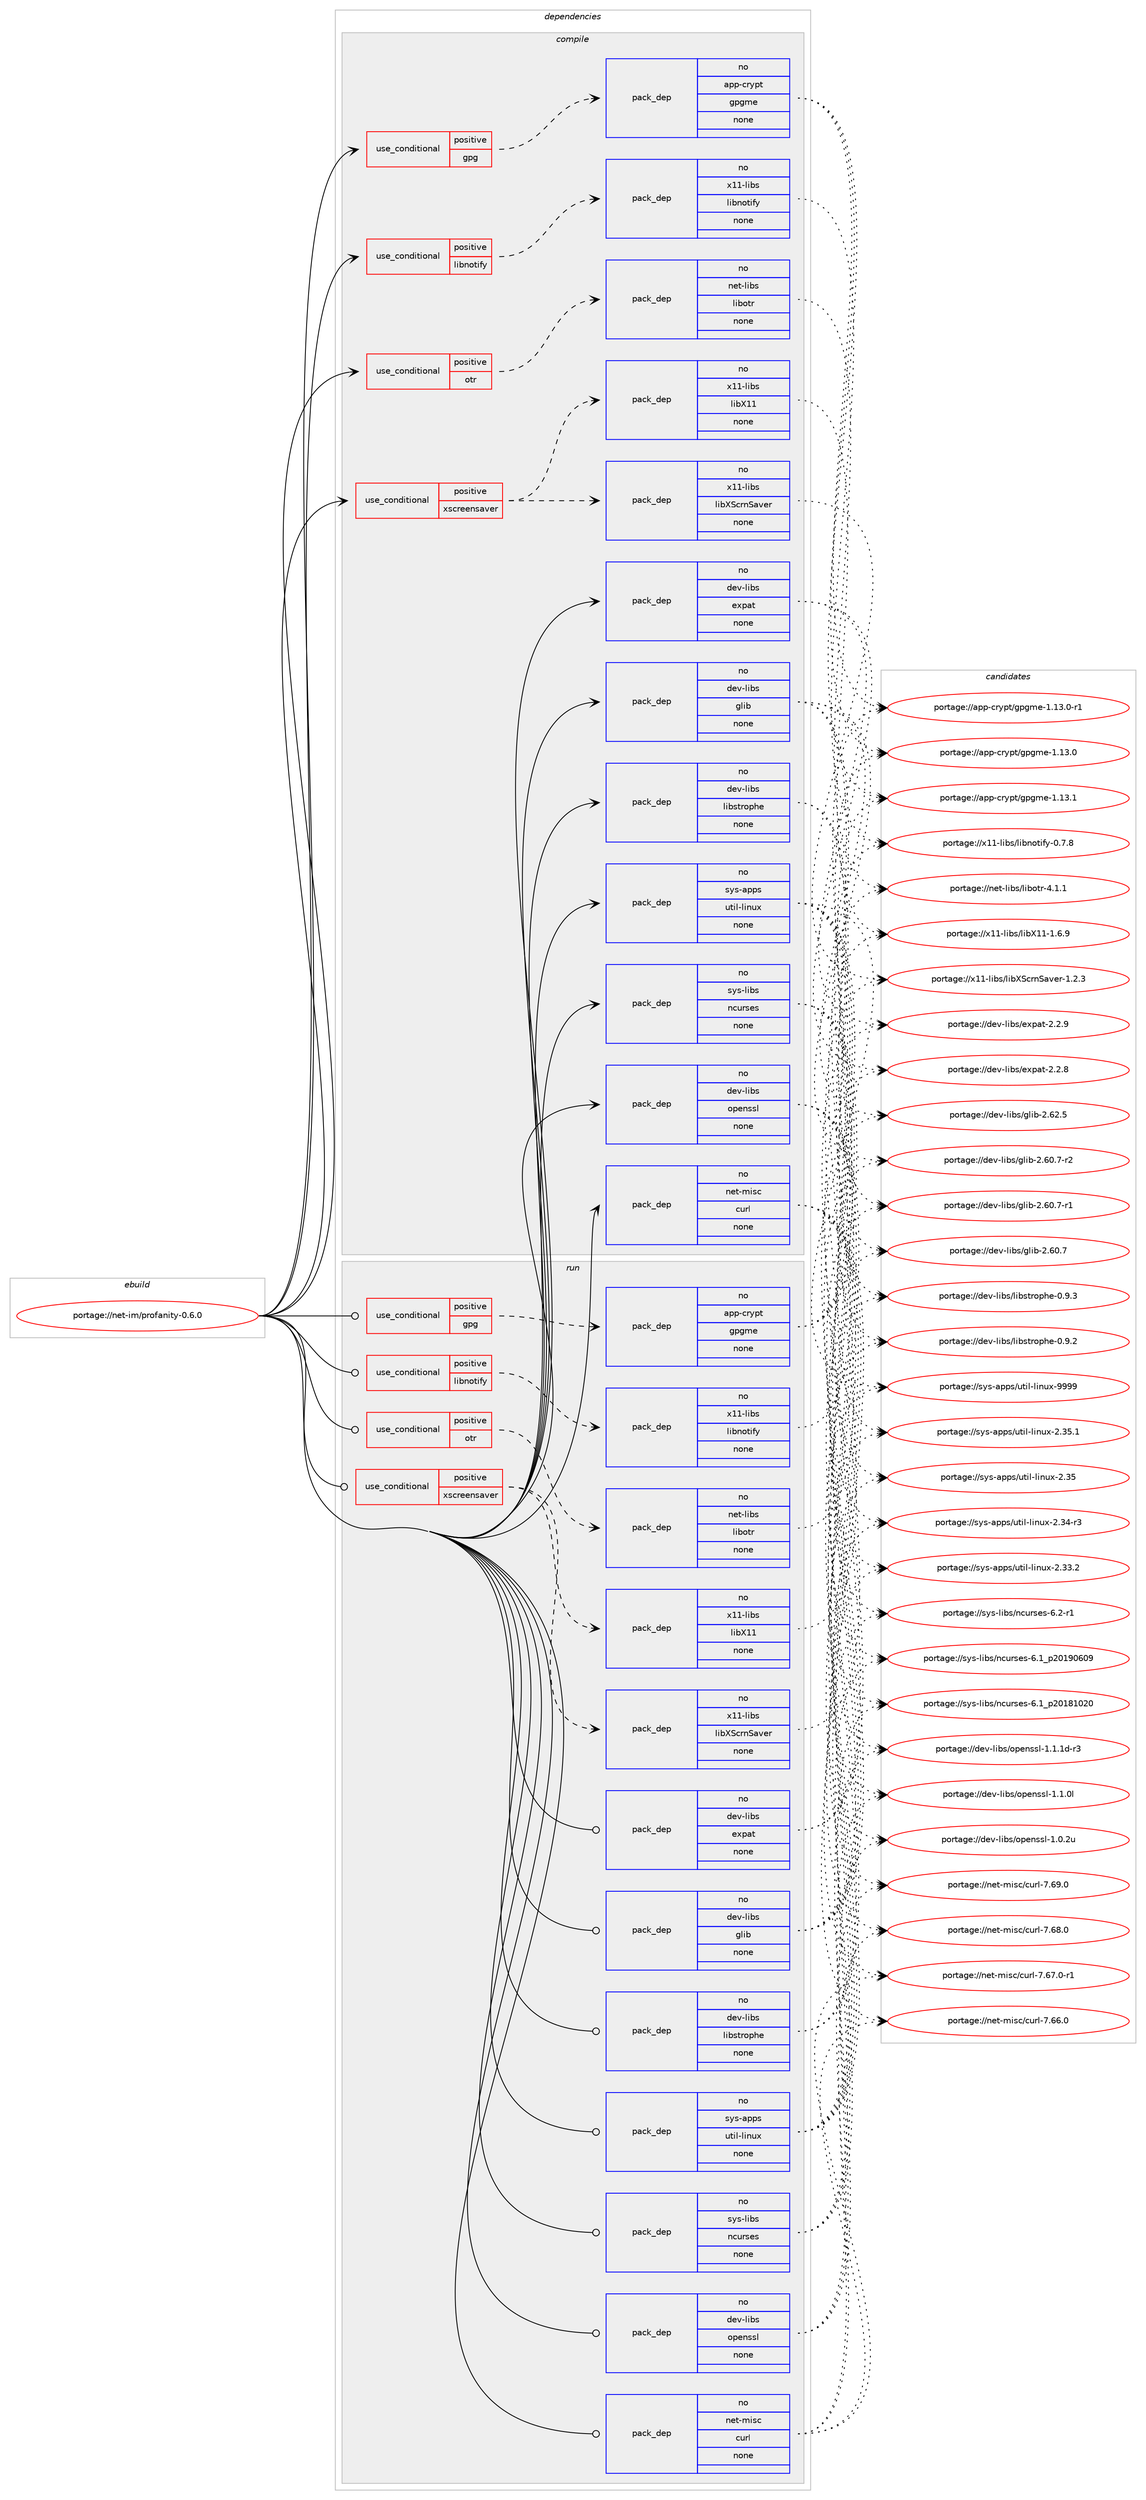 digraph prolog {

# *************
# Graph options
# *************

newrank=true;
concentrate=true;
compound=true;
graph [rankdir=LR,fontname=Helvetica,fontsize=10,ranksep=1.5];#, ranksep=2.5, nodesep=0.2];
edge  [arrowhead=vee];
node  [fontname=Helvetica,fontsize=10];

# **********
# The ebuild
# **********

subgraph cluster_leftcol {
color=gray;
rank=same;
label=<<i>ebuild</i>>;
id [label="portage://net-im/profanity-0.6.0", color=red, width=4, href="../net-im/profanity-0.6.0.svg"];
}

# ****************
# The dependencies
# ****************

subgraph cluster_midcol {
color=gray;
label=<<i>dependencies</i>>;
subgraph cluster_compile {
fillcolor="#eeeeee";
style=filled;
label=<<i>compile</i>>;
subgraph cond4372 {
dependency25371 [label=<<TABLE BORDER="0" CELLBORDER="1" CELLSPACING="0" CELLPADDING="4"><TR><TD ROWSPAN="3" CELLPADDING="10">use_conditional</TD></TR><TR><TD>positive</TD></TR><TR><TD>gpg</TD></TR></TABLE>>, shape=none, color=red];
subgraph pack20617 {
dependency25372 [label=<<TABLE BORDER="0" CELLBORDER="1" CELLSPACING="0" CELLPADDING="4" WIDTH="220"><TR><TD ROWSPAN="6" CELLPADDING="30">pack_dep</TD></TR><TR><TD WIDTH="110">no</TD></TR><TR><TD>app-crypt</TD></TR><TR><TD>gpgme</TD></TR><TR><TD>none</TD></TR><TR><TD></TD></TR></TABLE>>, shape=none, color=blue];
}
dependency25371:e -> dependency25372:w [weight=20,style="dashed",arrowhead="vee"];
}
id:e -> dependency25371:w [weight=20,style="solid",arrowhead="vee"];
subgraph cond4373 {
dependency25373 [label=<<TABLE BORDER="0" CELLBORDER="1" CELLSPACING="0" CELLPADDING="4"><TR><TD ROWSPAN="3" CELLPADDING="10">use_conditional</TD></TR><TR><TD>positive</TD></TR><TR><TD>libnotify</TD></TR></TABLE>>, shape=none, color=red];
subgraph pack20618 {
dependency25374 [label=<<TABLE BORDER="0" CELLBORDER="1" CELLSPACING="0" CELLPADDING="4" WIDTH="220"><TR><TD ROWSPAN="6" CELLPADDING="30">pack_dep</TD></TR><TR><TD WIDTH="110">no</TD></TR><TR><TD>x11-libs</TD></TR><TR><TD>libnotify</TD></TR><TR><TD>none</TD></TR><TR><TD></TD></TR></TABLE>>, shape=none, color=blue];
}
dependency25373:e -> dependency25374:w [weight=20,style="dashed",arrowhead="vee"];
}
id:e -> dependency25373:w [weight=20,style="solid",arrowhead="vee"];
subgraph cond4374 {
dependency25375 [label=<<TABLE BORDER="0" CELLBORDER="1" CELLSPACING="0" CELLPADDING="4"><TR><TD ROWSPAN="3" CELLPADDING="10">use_conditional</TD></TR><TR><TD>positive</TD></TR><TR><TD>otr</TD></TR></TABLE>>, shape=none, color=red];
subgraph pack20619 {
dependency25376 [label=<<TABLE BORDER="0" CELLBORDER="1" CELLSPACING="0" CELLPADDING="4" WIDTH="220"><TR><TD ROWSPAN="6" CELLPADDING="30">pack_dep</TD></TR><TR><TD WIDTH="110">no</TD></TR><TR><TD>net-libs</TD></TR><TR><TD>libotr</TD></TR><TR><TD>none</TD></TR><TR><TD></TD></TR></TABLE>>, shape=none, color=blue];
}
dependency25375:e -> dependency25376:w [weight=20,style="dashed",arrowhead="vee"];
}
id:e -> dependency25375:w [weight=20,style="solid",arrowhead="vee"];
subgraph cond4375 {
dependency25377 [label=<<TABLE BORDER="0" CELLBORDER="1" CELLSPACING="0" CELLPADDING="4"><TR><TD ROWSPAN="3" CELLPADDING="10">use_conditional</TD></TR><TR><TD>positive</TD></TR><TR><TD>xscreensaver</TD></TR></TABLE>>, shape=none, color=red];
subgraph pack20620 {
dependency25378 [label=<<TABLE BORDER="0" CELLBORDER="1" CELLSPACING="0" CELLPADDING="4" WIDTH="220"><TR><TD ROWSPAN="6" CELLPADDING="30">pack_dep</TD></TR><TR><TD WIDTH="110">no</TD></TR><TR><TD>x11-libs</TD></TR><TR><TD>libXScrnSaver</TD></TR><TR><TD>none</TD></TR><TR><TD></TD></TR></TABLE>>, shape=none, color=blue];
}
dependency25377:e -> dependency25378:w [weight=20,style="dashed",arrowhead="vee"];
subgraph pack20621 {
dependency25379 [label=<<TABLE BORDER="0" CELLBORDER="1" CELLSPACING="0" CELLPADDING="4" WIDTH="220"><TR><TD ROWSPAN="6" CELLPADDING="30">pack_dep</TD></TR><TR><TD WIDTH="110">no</TD></TR><TR><TD>x11-libs</TD></TR><TR><TD>libX11</TD></TR><TR><TD>none</TD></TR><TR><TD></TD></TR></TABLE>>, shape=none, color=blue];
}
dependency25377:e -> dependency25379:w [weight=20,style="dashed",arrowhead="vee"];
}
id:e -> dependency25377:w [weight=20,style="solid",arrowhead="vee"];
subgraph pack20622 {
dependency25380 [label=<<TABLE BORDER="0" CELLBORDER="1" CELLSPACING="0" CELLPADDING="4" WIDTH="220"><TR><TD ROWSPAN="6" CELLPADDING="30">pack_dep</TD></TR><TR><TD WIDTH="110">no</TD></TR><TR><TD>dev-libs</TD></TR><TR><TD>expat</TD></TR><TR><TD>none</TD></TR><TR><TD></TD></TR></TABLE>>, shape=none, color=blue];
}
id:e -> dependency25380:w [weight=20,style="solid",arrowhead="vee"];
subgraph pack20623 {
dependency25381 [label=<<TABLE BORDER="0" CELLBORDER="1" CELLSPACING="0" CELLPADDING="4" WIDTH="220"><TR><TD ROWSPAN="6" CELLPADDING="30">pack_dep</TD></TR><TR><TD WIDTH="110">no</TD></TR><TR><TD>dev-libs</TD></TR><TR><TD>glib</TD></TR><TR><TD>none</TD></TR><TR><TD></TD></TR></TABLE>>, shape=none, color=blue];
}
id:e -> dependency25381:w [weight=20,style="solid",arrowhead="vee"];
subgraph pack20624 {
dependency25382 [label=<<TABLE BORDER="0" CELLBORDER="1" CELLSPACING="0" CELLPADDING="4" WIDTH="220"><TR><TD ROWSPAN="6" CELLPADDING="30">pack_dep</TD></TR><TR><TD WIDTH="110">no</TD></TR><TR><TD>dev-libs</TD></TR><TR><TD>libstrophe</TD></TR><TR><TD>none</TD></TR><TR><TD></TD></TR></TABLE>>, shape=none, color=blue];
}
id:e -> dependency25382:w [weight=20,style="solid",arrowhead="vee"];
subgraph pack20625 {
dependency25383 [label=<<TABLE BORDER="0" CELLBORDER="1" CELLSPACING="0" CELLPADDING="4" WIDTH="220"><TR><TD ROWSPAN="6" CELLPADDING="30">pack_dep</TD></TR><TR><TD WIDTH="110">no</TD></TR><TR><TD>dev-libs</TD></TR><TR><TD>openssl</TD></TR><TR><TD>none</TD></TR><TR><TD></TD></TR></TABLE>>, shape=none, color=blue];
}
id:e -> dependency25383:w [weight=20,style="solid",arrowhead="vee"];
subgraph pack20626 {
dependency25384 [label=<<TABLE BORDER="0" CELLBORDER="1" CELLSPACING="0" CELLPADDING="4" WIDTH="220"><TR><TD ROWSPAN="6" CELLPADDING="30">pack_dep</TD></TR><TR><TD WIDTH="110">no</TD></TR><TR><TD>net-misc</TD></TR><TR><TD>curl</TD></TR><TR><TD>none</TD></TR><TR><TD></TD></TR></TABLE>>, shape=none, color=blue];
}
id:e -> dependency25384:w [weight=20,style="solid",arrowhead="vee"];
subgraph pack20627 {
dependency25385 [label=<<TABLE BORDER="0" CELLBORDER="1" CELLSPACING="0" CELLPADDING="4" WIDTH="220"><TR><TD ROWSPAN="6" CELLPADDING="30">pack_dep</TD></TR><TR><TD WIDTH="110">no</TD></TR><TR><TD>sys-apps</TD></TR><TR><TD>util-linux</TD></TR><TR><TD>none</TD></TR><TR><TD></TD></TR></TABLE>>, shape=none, color=blue];
}
id:e -> dependency25385:w [weight=20,style="solid",arrowhead="vee"];
subgraph pack20628 {
dependency25386 [label=<<TABLE BORDER="0" CELLBORDER="1" CELLSPACING="0" CELLPADDING="4" WIDTH="220"><TR><TD ROWSPAN="6" CELLPADDING="30">pack_dep</TD></TR><TR><TD WIDTH="110">no</TD></TR><TR><TD>sys-libs</TD></TR><TR><TD>ncurses</TD></TR><TR><TD>none</TD></TR><TR><TD></TD></TR></TABLE>>, shape=none, color=blue];
}
id:e -> dependency25386:w [weight=20,style="solid",arrowhead="vee"];
}
subgraph cluster_compileandrun {
fillcolor="#eeeeee";
style=filled;
label=<<i>compile and run</i>>;
}
subgraph cluster_run {
fillcolor="#eeeeee";
style=filled;
label=<<i>run</i>>;
subgraph cond4376 {
dependency25387 [label=<<TABLE BORDER="0" CELLBORDER="1" CELLSPACING="0" CELLPADDING="4"><TR><TD ROWSPAN="3" CELLPADDING="10">use_conditional</TD></TR><TR><TD>positive</TD></TR><TR><TD>gpg</TD></TR></TABLE>>, shape=none, color=red];
subgraph pack20629 {
dependency25388 [label=<<TABLE BORDER="0" CELLBORDER="1" CELLSPACING="0" CELLPADDING="4" WIDTH="220"><TR><TD ROWSPAN="6" CELLPADDING="30">pack_dep</TD></TR><TR><TD WIDTH="110">no</TD></TR><TR><TD>app-crypt</TD></TR><TR><TD>gpgme</TD></TR><TR><TD>none</TD></TR><TR><TD></TD></TR></TABLE>>, shape=none, color=blue];
}
dependency25387:e -> dependency25388:w [weight=20,style="dashed",arrowhead="vee"];
}
id:e -> dependency25387:w [weight=20,style="solid",arrowhead="odot"];
subgraph cond4377 {
dependency25389 [label=<<TABLE BORDER="0" CELLBORDER="1" CELLSPACING="0" CELLPADDING="4"><TR><TD ROWSPAN="3" CELLPADDING="10">use_conditional</TD></TR><TR><TD>positive</TD></TR><TR><TD>libnotify</TD></TR></TABLE>>, shape=none, color=red];
subgraph pack20630 {
dependency25390 [label=<<TABLE BORDER="0" CELLBORDER="1" CELLSPACING="0" CELLPADDING="4" WIDTH="220"><TR><TD ROWSPAN="6" CELLPADDING="30">pack_dep</TD></TR><TR><TD WIDTH="110">no</TD></TR><TR><TD>x11-libs</TD></TR><TR><TD>libnotify</TD></TR><TR><TD>none</TD></TR><TR><TD></TD></TR></TABLE>>, shape=none, color=blue];
}
dependency25389:e -> dependency25390:w [weight=20,style="dashed",arrowhead="vee"];
}
id:e -> dependency25389:w [weight=20,style="solid",arrowhead="odot"];
subgraph cond4378 {
dependency25391 [label=<<TABLE BORDER="0" CELLBORDER="1" CELLSPACING="0" CELLPADDING="4"><TR><TD ROWSPAN="3" CELLPADDING="10">use_conditional</TD></TR><TR><TD>positive</TD></TR><TR><TD>otr</TD></TR></TABLE>>, shape=none, color=red];
subgraph pack20631 {
dependency25392 [label=<<TABLE BORDER="0" CELLBORDER="1" CELLSPACING="0" CELLPADDING="4" WIDTH="220"><TR><TD ROWSPAN="6" CELLPADDING="30">pack_dep</TD></TR><TR><TD WIDTH="110">no</TD></TR><TR><TD>net-libs</TD></TR><TR><TD>libotr</TD></TR><TR><TD>none</TD></TR><TR><TD></TD></TR></TABLE>>, shape=none, color=blue];
}
dependency25391:e -> dependency25392:w [weight=20,style="dashed",arrowhead="vee"];
}
id:e -> dependency25391:w [weight=20,style="solid",arrowhead="odot"];
subgraph cond4379 {
dependency25393 [label=<<TABLE BORDER="0" CELLBORDER="1" CELLSPACING="0" CELLPADDING="4"><TR><TD ROWSPAN="3" CELLPADDING="10">use_conditional</TD></TR><TR><TD>positive</TD></TR><TR><TD>xscreensaver</TD></TR></TABLE>>, shape=none, color=red];
subgraph pack20632 {
dependency25394 [label=<<TABLE BORDER="0" CELLBORDER="1" CELLSPACING="0" CELLPADDING="4" WIDTH="220"><TR><TD ROWSPAN="6" CELLPADDING="30">pack_dep</TD></TR><TR><TD WIDTH="110">no</TD></TR><TR><TD>x11-libs</TD></TR><TR><TD>libXScrnSaver</TD></TR><TR><TD>none</TD></TR><TR><TD></TD></TR></TABLE>>, shape=none, color=blue];
}
dependency25393:e -> dependency25394:w [weight=20,style="dashed",arrowhead="vee"];
subgraph pack20633 {
dependency25395 [label=<<TABLE BORDER="0" CELLBORDER="1" CELLSPACING="0" CELLPADDING="4" WIDTH="220"><TR><TD ROWSPAN="6" CELLPADDING="30">pack_dep</TD></TR><TR><TD WIDTH="110">no</TD></TR><TR><TD>x11-libs</TD></TR><TR><TD>libX11</TD></TR><TR><TD>none</TD></TR><TR><TD></TD></TR></TABLE>>, shape=none, color=blue];
}
dependency25393:e -> dependency25395:w [weight=20,style="dashed",arrowhead="vee"];
}
id:e -> dependency25393:w [weight=20,style="solid",arrowhead="odot"];
subgraph pack20634 {
dependency25396 [label=<<TABLE BORDER="0" CELLBORDER="1" CELLSPACING="0" CELLPADDING="4" WIDTH="220"><TR><TD ROWSPAN="6" CELLPADDING="30">pack_dep</TD></TR><TR><TD WIDTH="110">no</TD></TR><TR><TD>dev-libs</TD></TR><TR><TD>expat</TD></TR><TR><TD>none</TD></TR><TR><TD></TD></TR></TABLE>>, shape=none, color=blue];
}
id:e -> dependency25396:w [weight=20,style="solid",arrowhead="odot"];
subgraph pack20635 {
dependency25397 [label=<<TABLE BORDER="0" CELLBORDER="1" CELLSPACING="0" CELLPADDING="4" WIDTH="220"><TR><TD ROWSPAN="6" CELLPADDING="30">pack_dep</TD></TR><TR><TD WIDTH="110">no</TD></TR><TR><TD>dev-libs</TD></TR><TR><TD>glib</TD></TR><TR><TD>none</TD></TR><TR><TD></TD></TR></TABLE>>, shape=none, color=blue];
}
id:e -> dependency25397:w [weight=20,style="solid",arrowhead="odot"];
subgraph pack20636 {
dependency25398 [label=<<TABLE BORDER="0" CELLBORDER="1" CELLSPACING="0" CELLPADDING="4" WIDTH="220"><TR><TD ROWSPAN="6" CELLPADDING="30">pack_dep</TD></TR><TR><TD WIDTH="110">no</TD></TR><TR><TD>dev-libs</TD></TR><TR><TD>libstrophe</TD></TR><TR><TD>none</TD></TR><TR><TD></TD></TR></TABLE>>, shape=none, color=blue];
}
id:e -> dependency25398:w [weight=20,style="solid",arrowhead="odot"];
subgraph pack20637 {
dependency25399 [label=<<TABLE BORDER="0" CELLBORDER="1" CELLSPACING="0" CELLPADDING="4" WIDTH="220"><TR><TD ROWSPAN="6" CELLPADDING="30">pack_dep</TD></TR><TR><TD WIDTH="110">no</TD></TR><TR><TD>dev-libs</TD></TR><TR><TD>openssl</TD></TR><TR><TD>none</TD></TR><TR><TD></TD></TR></TABLE>>, shape=none, color=blue];
}
id:e -> dependency25399:w [weight=20,style="solid",arrowhead="odot"];
subgraph pack20638 {
dependency25400 [label=<<TABLE BORDER="0" CELLBORDER="1" CELLSPACING="0" CELLPADDING="4" WIDTH="220"><TR><TD ROWSPAN="6" CELLPADDING="30">pack_dep</TD></TR><TR><TD WIDTH="110">no</TD></TR><TR><TD>net-misc</TD></TR><TR><TD>curl</TD></TR><TR><TD>none</TD></TR><TR><TD></TD></TR></TABLE>>, shape=none, color=blue];
}
id:e -> dependency25400:w [weight=20,style="solid",arrowhead="odot"];
subgraph pack20639 {
dependency25401 [label=<<TABLE BORDER="0" CELLBORDER="1" CELLSPACING="0" CELLPADDING="4" WIDTH="220"><TR><TD ROWSPAN="6" CELLPADDING="30">pack_dep</TD></TR><TR><TD WIDTH="110">no</TD></TR><TR><TD>sys-apps</TD></TR><TR><TD>util-linux</TD></TR><TR><TD>none</TD></TR><TR><TD></TD></TR></TABLE>>, shape=none, color=blue];
}
id:e -> dependency25401:w [weight=20,style="solid",arrowhead="odot"];
subgraph pack20640 {
dependency25402 [label=<<TABLE BORDER="0" CELLBORDER="1" CELLSPACING="0" CELLPADDING="4" WIDTH="220"><TR><TD ROWSPAN="6" CELLPADDING="30">pack_dep</TD></TR><TR><TD WIDTH="110">no</TD></TR><TR><TD>sys-libs</TD></TR><TR><TD>ncurses</TD></TR><TR><TD>none</TD></TR><TR><TD></TD></TR></TABLE>>, shape=none, color=blue];
}
id:e -> dependency25402:w [weight=20,style="solid",arrowhead="odot"];
}
}

# **************
# The candidates
# **************

subgraph cluster_choices {
rank=same;
color=gray;
label=<<i>candidates</i>>;

subgraph choice20617 {
color=black;
nodesep=1;
choice9711211245991141211121164710311210310910145494649514649 [label="portage://app-crypt/gpgme-1.13.1", color=red, width=4,href="../app-crypt/gpgme-1.13.1.svg"];
choice97112112459911412111211647103112103109101454946495146484511449 [label="portage://app-crypt/gpgme-1.13.0-r1", color=red, width=4,href="../app-crypt/gpgme-1.13.0-r1.svg"];
choice9711211245991141211121164710311210310910145494649514648 [label="portage://app-crypt/gpgme-1.13.0", color=red, width=4,href="../app-crypt/gpgme-1.13.0.svg"];
dependency25372:e -> choice9711211245991141211121164710311210310910145494649514649:w [style=dotted,weight="100"];
dependency25372:e -> choice97112112459911412111211647103112103109101454946495146484511449:w [style=dotted,weight="100"];
dependency25372:e -> choice9711211245991141211121164710311210310910145494649514648:w [style=dotted,weight="100"];
}
subgraph choice20618 {
color=black;
nodesep=1;
choice120494945108105981154710810598110111116105102121454846554656 [label="portage://x11-libs/libnotify-0.7.8", color=red, width=4,href="../x11-libs/libnotify-0.7.8.svg"];
dependency25374:e -> choice120494945108105981154710810598110111116105102121454846554656:w [style=dotted,weight="100"];
}
subgraph choice20619 {
color=black;
nodesep=1;
choice11010111645108105981154710810598111116114455246494649 [label="portage://net-libs/libotr-4.1.1", color=red, width=4,href="../net-libs/libotr-4.1.1.svg"];
dependency25376:e -> choice11010111645108105981154710810598111116114455246494649:w [style=dotted,weight="100"];
}
subgraph choice20620 {
color=black;
nodesep=1;
choice1204949451081059811547108105988883991141108397118101114454946504651 [label="portage://x11-libs/libXScrnSaver-1.2.3", color=red, width=4,href="../x11-libs/libXScrnSaver-1.2.3.svg"];
dependency25378:e -> choice1204949451081059811547108105988883991141108397118101114454946504651:w [style=dotted,weight="100"];
}
subgraph choice20621 {
color=black;
nodesep=1;
choice120494945108105981154710810598884949454946544657 [label="portage://x11-libs/libX11-1.6.9", color=red, width=4,href="../x11-libs/libX11-1.6.9.svg"];
dependency25379:e -> choice120494945108105981154710810598884949454946544657:w [style=dotted,weight="100"];
}
subgraph choice20622 {
color=black;
nodesep=1;
choice10010111845108105981154710112011297116455046504657 [label="portage://dev-libs/expat-2.2.9", color=red, width=4,href="../dev-libs/expat-2.2.9.svg"];
choice10010111845108105981154710112011297116455046504656 [label="portage://dev-libs/expat-2.2.8", color=red, width=4,href="../dev-libs/expat-2.2.8.svg"];
dependency25380:e -> choice10010111845108105981154710112011297116455046504657:w [style=dotted,weight="100"];
dependency25380:e -> choice10010111845108105981154710112011297116455046504656:w [style=dotted,weight="100"];
}
subgraph choice20623 {
color=black;
nodesep=1;
choice1001011184510810598115471031081059845504654504653 [label="portage://dev-libs/glib-2.62.5", color=red, width=4,href="../dev-libs/glib-2.62.5.svg"];
choice10010111845108105981154710310810598455046544846554511450 [label="portage://dev-libs/glib-2.60.7-r2", color=red, width=4,href="../dev-libs/glib-2.60.7-r2.svg"];
choice10010111845108105981154710310810598455046544846554511449 [label="portage://dev-libs/glib-2.60.7-r1", color=red, width=4,href="../dev-libs/glib-2.60.7-r1.svg"];
choice1001011184510810598115471031081059845504654484655 [label="portage://dev-libs/glib-2.60.7", color=red, width=4,href="../dev-libs/glib-2.60.7.svg"];
dependency25381:e -> choice1001011184510810598115471031081059845504654504653:w [style=dotted,weight="100"];
dependency25381:e -> choice10010111845108105981154710310810598455046544846554511450:w [style=dotted,weight="100"];
dependency25381:e -> choice10010111845108105981154710310810598455046544846554511449:w [style=dotted,weight="100"];
dependency25381:e -> choice1001011184510810598115471031081059845504654484655:w [style=dotted,weight="100"];
}
subgraph choice20624 {
color=black;
nodesep=1;
choice10010111845108105981154710810598115116114111112104101454846574651 [label="portage://dev-libs/libstrophe-0.9.3", color=red, width=4,href="../dev-libs/libstrophe-0.9.3.svg"];
choice10010111845108105981154710810598115116114111112104101454846574650 [label="portage://dev-libs/libstrophe-0.9.2", color=red, width=4,href="../dev-libs/libstrophe-0.9.2.svg"];
dependency25382:e -> choice10010111845108105981154710810598115116114111112104101454846574651:w [style=dotted,weight="100"];
dependency25382:e -> choice10010111845108105981154710810598115116114111112104101454846574650:w [style=dotted,weight="100"];
}
subgraph choice20625 {
color=black;
nodesep=1;
choice1001011184510810598115471111121011101151151084549464946491004511451 [label="portage://dev-libs/openssl-1.1.1d-r3", color=red, width=4,href="../dev-libs/openssl-1.1.1d-r3.svg"];
choice100101118451081059811547111112101110115115108454946494648108 [label="portage://dev-libs/openssl-1.1.0l", color=red, width=4,href="../dev-libs/openssl-1.1.0l.svg"];
choice100101118451081059811547111112101110115115108454946484650117 [label="portage://dev-libs/openssl-1.0.2u", color=red, width=4,href="../dev-libs/openssl-1.0.2u.svg"];
dependency25383:e -> choice1001011184510810598115471111121011101151151084549464946491004511451:w [style=dotted,weight="100"];
dependency25383:e -> choice100101118451081059811547111112101110115115108454946494648108:w [style=dotted,weight="100"];
dependency25383:e -> choice100101118451081059811547111112101110115115108454946484650117:w [style=dotted,weight="100"];
}
subgraph choice20626 {
color=black;
nodesep=1;
choice1101011164510910511599479911711410845554654574648 [label="portage://net-misc/curl-7.69.0", color=red, width=4,href="../net-misc/curl-7.69.0.svg"];
choice1101011164510910511599479911711410845554654564648 [label="portage://net-misc/curl-7.68.0", color=red, width=4,href="../net-misc/curl-7.68.0.svg"];
choice11010111645109105115994799117114108455546545546484511449 [label="portage://net-misc/curl-7.67.0-r1", color=red, width=4,href="../net-misc/curl-7.67.0-r1.svg"];
choice1101011164510910511599479911711410845554654544648 [label="portage://net-misc/curl-7.66.0", color=red, width=4,href="../net-misc/curl-7.66.0.svg"];
dependency25384:e -> choice1101011164510910511599479911711410845554654574648:w [style=dotted,weight="100"];
dependency25384:e -> choice1101011164510910511599479911711410845554654564648:w [style=dotted,weight="100"];
dependency25384:e -> choice11010111645109105115994799117114108455546545546484511449:w [style=dotted,weight="100"];
dependency25384:e -> choice1101011164510910511599479911711410845554654544648:w [style=dotted,weight="100"];
}
subgraph choice20627 {
color=black;
nodesep=1;
choice115121115459711211211547117116105108451081051101171204557575757 [label="portage://sys-apps/util-linux-9999", color=red, width=4,href="../sys-apps/util-linux-9999.svg"];
choice1151211154597112112115471171161051084510810511011712045504651534649 [label="portage://sys-apps/util-linux-2.35.1", color=red, width=4,href="../sys-apps/util-linux-2.35.1.svg"];
choice115121115459711211211547117116105108451081051101171204550465153 [label="portage://sys-apps/util-linux-2.35", color=red, width=4,href="../sys-apps/util-linux-2.35.svg"];
choice1151211154597112112115471171161051084510810511011712045504651524511451 [label="portage://sys-apps/util-linux-2.34-r3", color=red, width=4,href="../sys-apps/util-linux-2.34-r3.svg"];
choice1151211154597112112115471171161051084510810511011712045504651514650 [label="portage://sys-apps/util-linux-2.33.2", color=red, width=4,href="../sys-apps/util-linux-2.33.2.svg"];
dependency25385:e -> choice115121115459711211211547117116105108451081051101171204557575757:w [style=dotted,weight="100"];
dependency25385:e -> choice1151211154597112112115471171161051084510810511011712045504651534649:w [style=dotted,weight="100"];
dependency25385:e -> choice115121115459711211211547117116105108451081051101171204550465153:w [style=dotted,weight="100"];
dependency25385:e -> choice1151211154597112112115471171161051084510810511011712045504651524511451:w [style=dotted,weight="100"];
dependency25385:e -> choice1151211154597112112115471171161051084510810511011712045504651514650:w [style=dotted,weight="100"];
}
subgraph choice20628 {
color=black;
nodesep=1;
choice11512111545108105981154711099117114115101115455446504511449 [label="portage://sys-libs/ncurses-6.2-r1", color=red, width=4,href="../sys-libs/ncurses-6.2-r1.svg"];
choice1151211154510810598115471109911711411510111545544649951125048495748544857 [label="portage://sys-libs/ncurses-6.1_p20190609", color=red, width=4,href="../sys-libs/ncurses-6.1_p20190609.svg"];
choice1151211154510810598115471109911711411510111545544649951125048495649485048 [label="portage://sys-libs/ncurses-6.1_p20181020", color=red, width=4,href="../sys-libs/ncurses-6.1_p20181020.svg"];
dependency25386:e -> choice11512111545108105981154711099117114115101115455446504511449:w [style=dotted,weight="100"];
dependency25386:e -> choice1151211154510810598115471109911711411510111545544649951125048495748544857:w [style=dotted,weight="100"];
dependency25386:e -> choice1151211154510810598115471109911711411510111545544649951125048495649485048:w [style=dotted,weight="100"];
}
subgraph choice20629 {
color=black;
nodesep=1;
choice9711211245991141211121164710311210310910145494649514649 [label="portage://app-crypt/gpgme-1.13.1", color=red, width=4,href="../app-crypt/gpgme-1.13.1.svg"];
choice97112112459911412111211647103112103109101454946495146484511449 [label="portage://app-crypt/gpgme-1.13.0-r1", color=red, width=4,href="../app-crypt/gpgme-1.13.0-r1.svg"];
choice9711211245991141211121164710311210310910145494649514648 [label="portage://app-crypt/gpgme-1.13.0", color=red, width=4,href="../app-crypt/gpgme-1.13.0.svg"];
dependency25388:e -> choice9711211245991141211121164710311210310910145494649514649:w [style=dotted,weight="100"];
dependency25388:e -> choice97112112459911412111211647103112103109101454946495146484511449:w [style=dotted,weight="100"];
dependency25388:e -> choice9711211245991141211121164710311210310910145494649514648:w [style=dotted,weight="100"];
}
subgraph choice20630 {
color=black;
nodesep=1;
choice120494945108105981154710810598110111116105102121454846554656 [label="portage://x11-libs/libnotify-0.7.8", color=red, width=4,href="../x11-libs/libnotify-0.7.8.svg"];
dependency25390:e -> choice120494945108105981154710810598110111116105102121454846554656:w [style=dotted,weight="100"];
}
subgraph choice20631 {
color=black;
nodesep=1;
choice11010111645108105981154710810598111116114455246494649 [label="portage://net-libs/libotr-4.1.1", color=red, width=4,href="../net-libs/libotr-4.1.1.svg"];
dependency25392:e -> choice11010111645108105981154710810598111116114455246494649:w [style=dotted,weight="100"];
}
subgraph choice20632 {
color=black;
nodesep=1;
choice1204949451081059811547108105988883991141108397118101114454946504651 [label="portage://x11-libs/libXScrnSaver-1.2.3", color=red, width=4,href="../x11-libs/libXScrnSaver-1.2.3.svg"];
dependency25394:e -> choice1204949451081059811547108105988883991141108397118101114454946504651:w [style=dotted,weight="100"];
}
subgraph choice20633 {
color=black;
nodesep=1;
choice120494945108105981154710810598884949454946544657 [label="portage://x11-libs/libX11-1.6.9", color=red, width=4,href="../x11-libs/libX11-1.6.9.svg"];
dependency25395:e -> choice120494945108105981154710810598884949454946544657:w [style=dotted,weight="100"];
}
subgraph choice20634 {
color=black;
nodesep=1;
choice10010111845108105981154710112011297116455046504657 [label="portage://dev-libs/expat-2.2.9", color=red, width=4,href="../dev-libs/expat-2.2.9.svg"];
choice10010111845108105981154710112011297116455046504656 [label="portage://dev-libs/expat-2.2.8", color=red, width=4,href="../dev-libs/expat-2.2.8.svg"];
dependency25396:e -> choice10010111845108105981154710112011297116455046504657:w [style=dotted,weight="100"];
dependency25396:e -> choice10010111845108105981154710112011297116455046504656:w [style=dotted,weight="100"];
}
subgraph choice20635 {
color=black;
nodesep=1;
choice1001011184510810598115471031081059845504654504653 [label="portage://dev-libs/glib-2.62.5", color=red, width=4,href="../dev-libs/glib-2.62.5.svg"];
choice10010111845108105981154710310810598455046544846554511450 [label="portage://dev-libs/glib-2.60.7-r2", color=red, width=4,href="../dev-libs/glib-2.60.7-r2.svg"];
choice10010111845108105981154710310810598455046544846554511449 [label="portage://dev-libs/glib-2.60.7-r1", color=red, width=4,href="../dev-libs/glib-2.60.7-r1.svg"];
choice1001011184510810598115471031081059845504654484655 [label="portage://dev-libs/glib-2.60.7", color=red, width=4,href="../dev-libs/glib-2.60.7.svg"];
dependency25397:e -> choice1001011184510810598115471031081059845504654504653:w [style=dotted,weight="100"];
dependency25397:e -> choice10010111845108105981154710310810598455046544846554511450:w [style=dotted,weight="100"];
dependency25397:e -> choice10010111845108105981154710310810598455046544846554511449:w [style=dotted,weight="100"];
dependency25397:e -> choice1001011184510810598115471031081059845504654484655:w [style=dotted,weight="100"];
}
subgraph choice20636 {
color=black;
nodesep=1;
choice10010111845108105981154710810598115116114111112104101454846574651 [label="portage://dev-libs/libstrophe-0.9.3", color=red, width=4,href="../dev-libs/libstrophe-0.9.3.svg"];
choice10010111845108105981154710810598115116114111112104101454846574650 [label="portage://dev-libs/libstrophe-0.9.2", color=red, width=4,href="../dev-libs/libstrophe-0.9.2.svg"];
dependency25398:e -> choice10010111845108105981154710810598115116114111112104101454846574651:w [style=dotted,weight="100"];
dependency25398:e -> choice10010111845108105981154710810598115116114111112104101454846574650:w [style=dotted,weight="100"];
}
subgraph choice20637 {
color=black;
nodesep=1;
choice1001011184510810598115471111121011101151151084549464946491004511451 [label="portage://dev-libs/openssl-1.1.1d-r3", color=red, width=4,href="../dev-libs/openssl-1.1.1d-r3.svg"];
choice100101118451081059811547111112101110115115108454946494648108 [label="portage://dev-libs/openssl-1.1.0l", color=red, width=4,href="../dev-libs/openssl-1.1.0l.svg"];
choice100101118451081059811547111112101110115115108454946484650117 [label="portage://dev-libs/openssl-1.0.2u", color=red, width=4,href="../dev-libs/openssl-1.0.2u.svg"];
dependency25399:e -> choice1001011184510810598115471111121011101151151084549464946491004511451:w [style=dotted,weight="100"];
dependency25399:e -> choice100101118451081059811547111112101110115115108454946494648108:w [style=dotted,weight="100"];
dependency25399:e -> choice100101118451081059811547111112101110115115108454946484650117:w [style=dotted,weight="100"];
}
subgraph choice20638 {
color=black;
nodesep=1;
choice1101011164510910511599479911711410845554654574648 [label="portage://net-misc/curl-7.69.0", color=red, width=4,href="../net-misc/curl-7.69.0.svg"];
choice1101011164510910511599479911711410845554654564648 [label="portage://net-misc/curl-7.68.0", color=red, width=4,href="../net-misc/curl-7.68.0.svg"];
choice11010111645109105115994799117114108455546545546484511449 [label="portage://net-misc/curl-7.67.0-r1", color=red, width=4,href="../net-misc/curl-7.67.0-r1.svg"];
choice1101011164510910511599479911711410845554654544648 [label="portage://net-misc/curl-7.66.0", color=red, width=4,href="../net-misc/curl-7.66.0.svg"];
dependency25400:e -> choice1101011164510910511599479911711410845554654574648:w [style=dotted,weight="100"];
dependency25400:e -> choice1101011164510910511599479911711410845554654564648:w [style=dotted,weight="100"];
dependency25400:e -> choice11010111645109105115994799117114108455546545546484511449:w [style=dotted,weight="100"];
dependency25400:e -> choice1101011164510910511599479911711410845554654544648:w [style=dotted,weight="100"];
}
subgraph choice20639 {
color=black;
nodesep=1;
choice115121115459711211211547117116105108451081051101171204557575757 [label="portage://sys-apps/util-linux-9999", color=red, width=4,href="../sys-apps/util-linux-9999.svg"];
choice1151211154597112112115471171161051084510810511011712045504651534649 [label="portage://sys-apps/util-linux-2.35.1", color=red, width=4,href="../sys-apps/util-linux-2.35.1.svg"];
choice115121115459711211211547117116105108451081051101171204550465153 [label="portage://sys-apps/util-linux-2.35", color=red, width=4,href="../sys-apps/util-linux-2.35.svg"];
choice1151211154597112112115471171161051084510810511011712045504651524511451 [label="portage://sys-apps/util-linux-2.34-r3", color=red, width=4,href="../sys-apps/util-linux-2.34-r3.svg"];
choice1151211154597112112115471171161051084510810511011712045504651514650 [label="portage://sys-apps/util-linux-2.33.2", color=red, width=4,href="../sys-apps/util-linux-2.33.2.svg"];
dependency25401:e -> choice115121115459711211211547117116105108451081051101171204557575757:w [style=dotted,weight="100"];
dependency25401:e -> choice1151211154597112112115471171161051084510810511011712045504651534649:w [style=dotted,weight="100"];
dependency25401:e -> choice115121115459711211211547117116105108451081051101171204550465153:w [style=dotted,weight="100"];
dependency25401:e -> choice1151211154597112112115471171161051084510810511011712045504651524511451:w [style=dotted,weight="100"];
dependency25401:e -> choice1151211154597112112115471171161051084510810511011712045504651514650:w [style=dotted,weight="100"];
}
subgraph choice20640 {
color=black;
nodesep=1;
choice11512111545108105981154711099117114115101115455446504511449 [label="portage://sys-libs/ncurses-6.2-r1", color=red, width=4,href="../sys-libs/ncurses-6.2-r1.svg"];
choice1151211154510810598115471109911711411510111545544649951125048495748544857 [label="portage://sys-libs/ncurses-6.1_p20190609", color=red, width=4,href="../sys-libs/ncurses-6.1_p20190609.svg"];
choice1151211154510810598115471109911711411510111545544649951125048495649485048 [label="portage://sys-libs/ncurses-6.1_p20181020", color=red, width=4,href="../sys-libs/ncurses-6.1_p20181020.svg"];
dependency25402:e -> choice11512111545108105981154711099117114115101115455446504511449:w [style=dotted,weight="100"];
dependency25402:e -> choice1151211154510810598115471109911711411510111545544649951125048495748544857:w [style=dotted,weight="100"];
dependency25402:e -> choice1151211154510810598115471109911711411510111545544649951125048495649485048:w [style=dotted,weight="100"];
}
}

}
